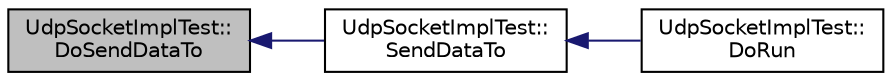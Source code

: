 digraph "UdpSocketImplTest::DoSendDataTo"
{
  edge [fontname="Helvetica",fontsize="10",labelfontname="Helvetica",labelfontsize="10"];
  node [fontname="Helvetica",fontsize="10",shape=record];
  rankdir="LR";
  Node1 [label="UdpSocketImplTest::\lDoSendDataTo",height=0.2,width=0.4,color="black", fillcolor="grey75", style="filled", fontcolor="black"];
  Node1 -> Node2 [dir="back",color="midnightblue",fontsize="10",style="solid"];
  Node2 [label="UdpSocketImplTest::\lSendDataTo",height=0.2,width=0.4,color="black", fillcolor="white", style="filled",URL="$da/d08/classUdpSocketImplTest.html#a6d164a214837efedad2b6aa32a9fad0e",tooltip="Send data. "];
  Node2 -> Node3 [dir="back",color="midnightblue",fontsize="10",style="solid"];
  Node3 [label="UdpSocketImplTest::\lDoRun",height=0.2,width=0.4,color="black", fillcolor="white", style="filled",URL="$da/d08/classUdpSocketImplTest.html#a186599e6487c7c550383f236042f3cd4",tooltip="Implementation to actually run this TestCase. "];
}
